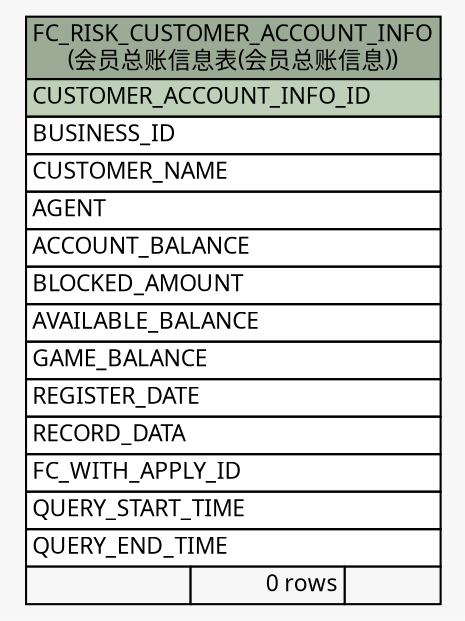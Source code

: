 // dot 2.26.0 on Linux 2.6.32-504.3.3.el6.x86_64
// SchemaSpy rev Unknown
digraph "FC_RISK_CUSTOMER_ACCOUNT_INFO" {
  graph [
    rankdir="RL"
    bgcolor="#f7f7f7"
    nodesep="0.18"
    ranksep="0.46"
    fontname="Microsoft YaHei"
    fontsize="11"
  ];
  node [
    fontname="Microsoft YaHei"
    fontsize="11"
    shape="plaintext"
  ];
  edge [
    arrowsize="0.8"
  ];
  "FC_RISK_CUSTOMER_ACCOUNT_INFO" [
    label=<
    <TABLE BORDER="0" CELLBORDER="1" CELLSPACING="0" BGCOLOR="#ffffff">
      <TR><TD COLSPAN="3" BGCOLOR="#9bab96" ALIGN="CENTER">FC_RISK_CUSTOMER_ACCOUNT_INFO<br/>(会员总账信息表(会员总账信息))</TD></TR>
      <TR><TD PORT="CUSTOMER_ACCOUNT_INFO_ID" COLSPAN="3" BGCOLOR="#bed1b8" ALIGN="LEFT">CUSTOMER_ACCOUNT_INFO_ID</TD></TR>
      <TR><TD PORT="BUSINESS_ID" COLSPAN="3" ALIGN="LEFT">BUSINESS_ID</TD></TR>
      <TR><TD PORT="CUSTOMER_NAME" COLSPAN="3" ALIGN="LEFT">CUSTOMER_NAME</TD></TR>
      <TR><TD PORT="AGENT" COLSPAN="3" ALIGN="LEFT">AGENT</TD></TR>
      <TR><TD PORT="ACCOUNT_BALANCE" COLSPAN="3" ALIGN="LEFT">ACCOUNT_BALANCE</TD></TR>
      <TR><TD PORT="BLOCKED_AMOUNT" COLSPAN="3" ALIGN="LEFT">BLOCKED_AMOUNT</TD></TR>
      <TR><TD PORT="AVAILABLE_BALANCE" COLSPAN="3" ALIGN="LEFT">AVAILABLE_BALANCE</TD></TR>
      <TR><TD PORT="GAME_BALANCE" COLSPAN="3" ALIGN="LEFT">GAME_BALANCE</TD></TR>
      <TR><TD PORT="REGISTER_DATE" COLSPAN="3" ALIGN="LEFT">REGISTER_DATE</TD></TR>
      <TR><TD PORT="RECORD_DATA" COLSPAN="3" ALIGN="LEFT">RECORD_DATA</TD></TR>
      <TR><TD PORT="FC_WITH_APPLY_ID" COLSPAN="3" ALIGN="LEFT">FC_WITH_APPLY_ID</TD></TR>
      <TR><TD PORT="QUERY_START_TIME" COLSPAN="3" ALIGN="LEFT">QUERY_START_TIME</TD></TR>
      <TR><TD PORT="QUERY_END_TIME" COLSPAN="3" ALIGN="LEFT">QUERY_END_TIME</TD></TR>
      <TR><TD ALIGN="LEFT" BGCOLOR="#f7f7f7">  </TD><TD ALIGN="RIGHT" BGCOLOR="#f7f7f7">0 rows</TD><TD ALIGN="RIGHT" BGCOLOR="#f7f7f7">  </TD></TR>
    </TABLE>>
    URL="tables/FC_RISK_CUSTOMER_ACCOUNT_INFO.html"
    tooltip="FC_RISK_CUSTOMER_ACCOUNT_INFO"
  ];
}
